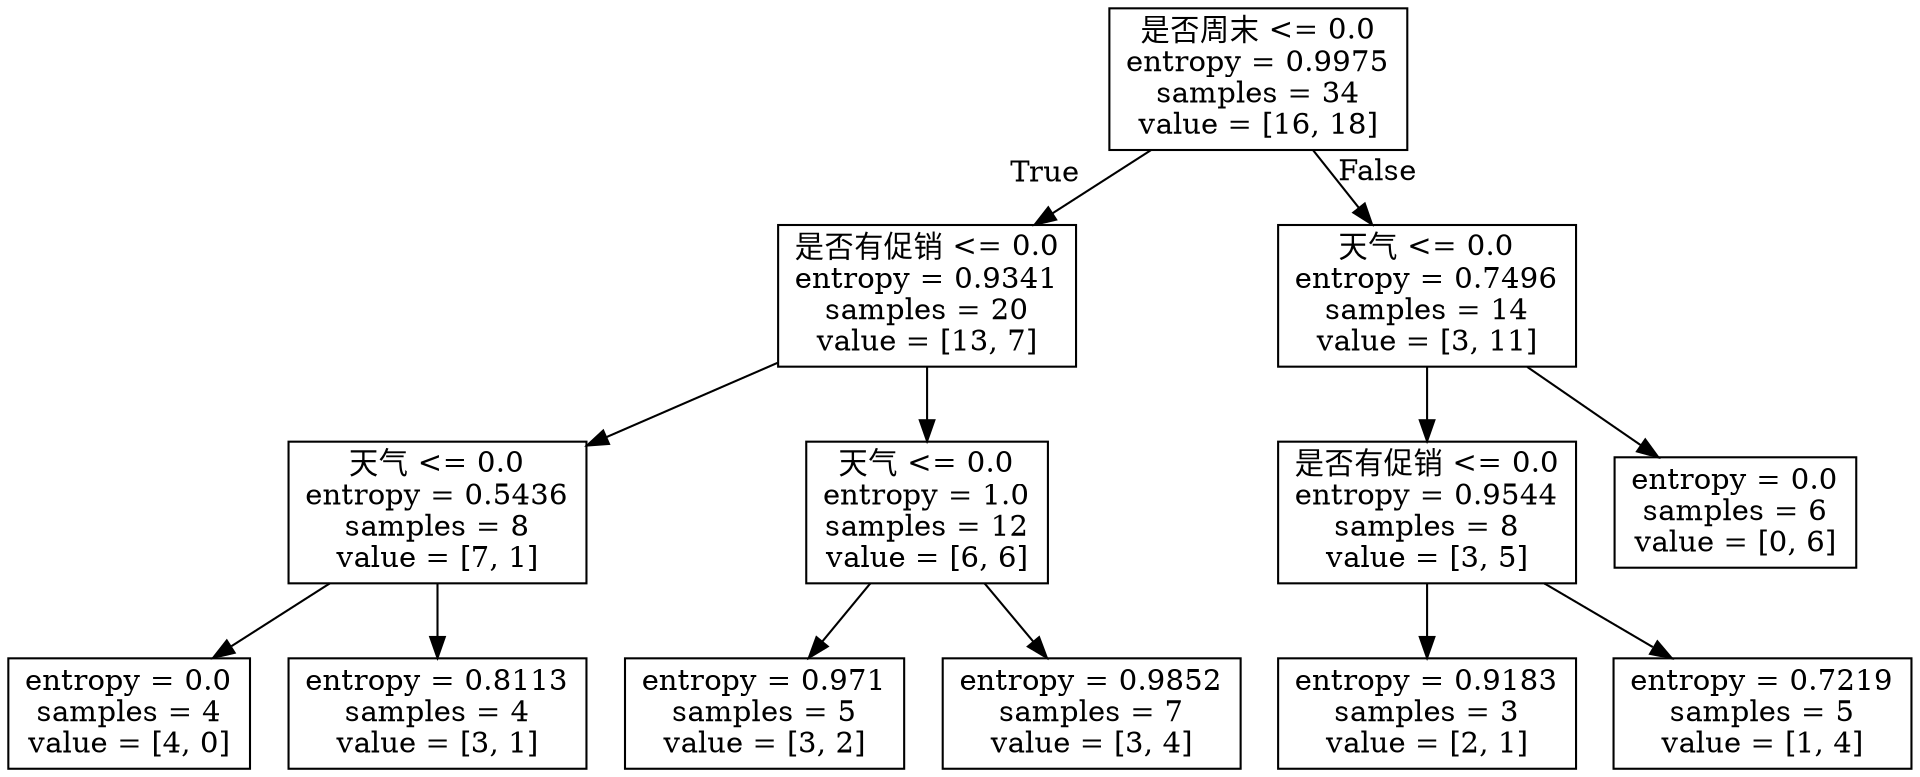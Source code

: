 digraph Tree {
node [shape=box] ;
0 [label="是否周末 <= 0.0\nentropy = 0.9975\nsamples = 34\nvalue = [16, 18]"] ;
1 [label="是否有促销 <= 0.0\nentropy = 0.9341\nsamples = 20\nvalue = [13, 7]"] ;
0 -> 1 [labeldistance=2.5, labelangle=45, headlabel="True"] ;
2 [label="天气 <= 0.0\nentropy = 0.5436\nsamples = 8\nvalue = [7, 1]"] ;
1 -> 2 ;
3 [label="entropy = 0.0\nsamples = 4\nvalue = [4, 0]"] ;
2 -> 3 ;
4 [label="entropy = 0.8113\nsamples = 4\nvalue = [3, 1]"] ;
2 -> 4 ;
5 [label="天气 <= 0.0\nentropy = 1.0\nsamples = 12\nvalue = [6, 6]"] ;
1 -> 5 ;
6 [label="entropy = 0.971\nsamples = 5\nvalue = [3, 2]"] ;
5 -> 6 ;
7 [label="entropy = 0.9852\nsamples = 7\nvalue = [3, 4]"] ;
5 -> 7 ;
8 [label="天气 <= 0.0\nentropy = 0.7496\nsamples = 14\nvalue = [3, 11]"] ;
0 -> 8 [labeldistance=2.5, labelangle=-45, headlabel="False"] ;
9 [label="是否有促销 <= 0.0\nentropy = 0.9544\nsamples = 8\nvalue = [3, 5]"] ;
8 -> 9 ;
10 [label="entropy = 0.9183\nsamples = 3\nvalue = [2, 1]"] ;
9 -> 10 ;
11 [label="entropy = 0.7219\nsamples = 5\nvalue = [1, 4]"] ;
9 -> 11 ;
12 [label="entropy = 0.0\nsamples = 6\nvalue = [0, 6]"] ;
8 -> 12 ;
}